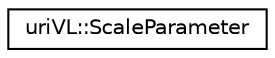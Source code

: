 digraph "Graphical Class Hierarchy"
{
  edge [fontname="Helvetica",fontsize="10",labelfontname="Helvetica",labelfontsize="10"];
  node [fontname="Helvetica",fontsize="10",shape=record];
  rankdir="LR";
  Node1 [label="uriVL::ScaleParameter",height=0.2,width=0.4,color="black", fillcolor="white", style="filled",URL="$structuriVL_1_1ScaleParameter.html"];
}
